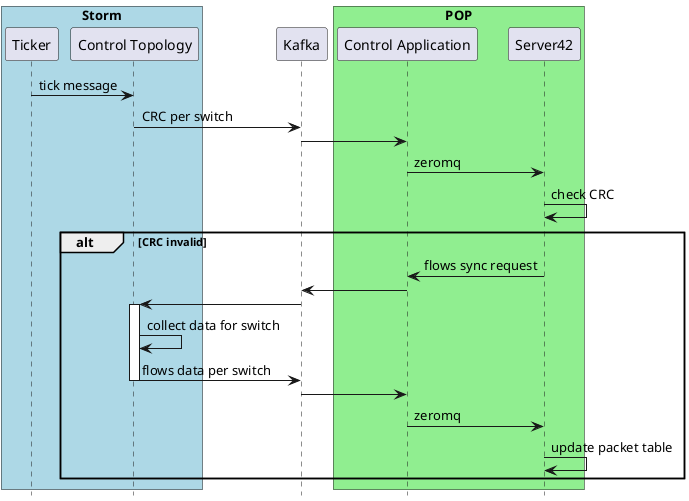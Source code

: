 @startuml
hide footbox

box "Storm" #LightBlue
participant "Ticker" as TI
participant "Control Topology" as CT
end box

participant "Kafka" as KF

box "POP" #LightGreen
participant "Control Application" as CA
participant "Server42" as S42
end box

TI -> CT : tick message
CT -> KF : CRC per switch


KF -> CA
CA -> S42 : zeromq
S42 -> S42 : check CRC

alt CRC invalid

S42 -> CA : flows sync request

CA -> KF

KF -> CT

activate CT

CT -> CT : collect data for switch
CT -> KF : flows data per switch
deactivate CT
KF -> CA
CA -> S42 : zeromq

S42 -> S42 : update packet table

end
@enduml
